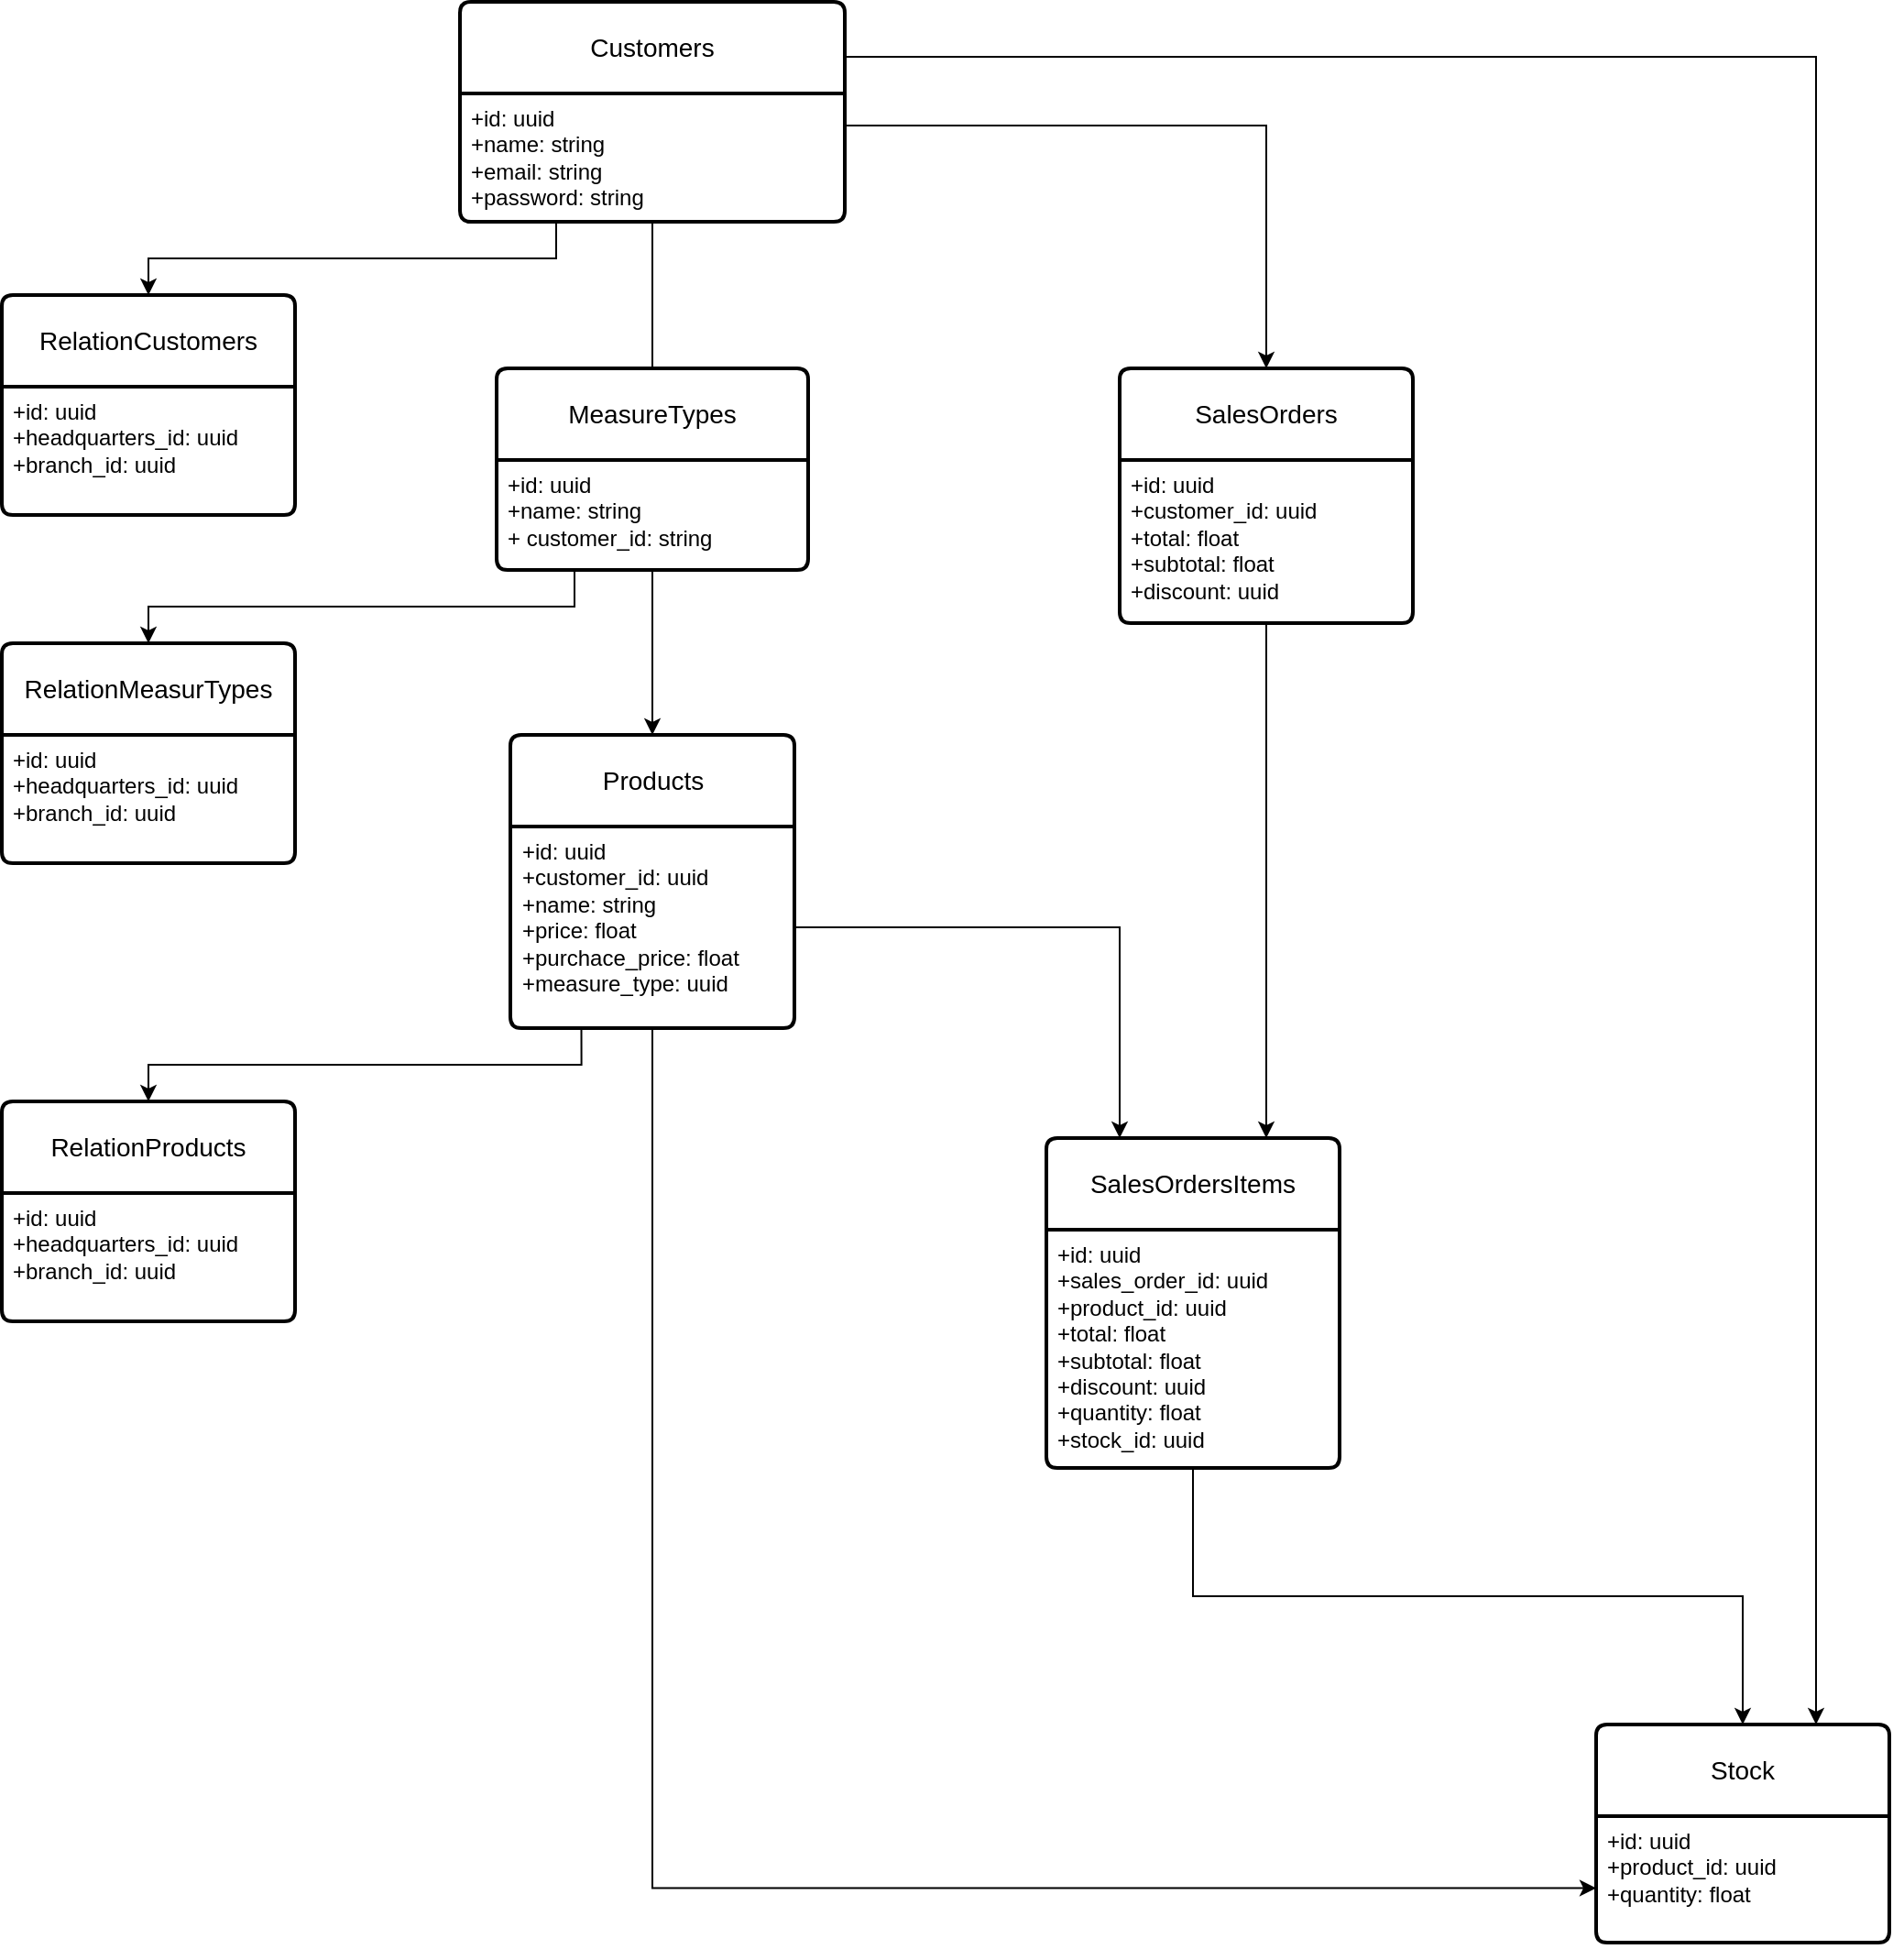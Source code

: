<mxfile version="21.0.6" type="github">
  <diagram name="Page-1" id="nxwIT-kHE_l-Tn-R5DCq">
    <mxGraphModel dx="4037" dy="2869" grid="1" gridSize="10" guides="1" tooltips="1" connect="1" arrows="1" fold="1" page="1" pageScale="1" pageWidth="850" pageHeight="1100" math="0" shadow="0">
      <root>
        <mxCell id="0" />
        <mxCell id="1" parent="0" />
        <mxCell id="o6lEr-tVOUgCdZaqPOdw-71" style="edgeStyle=orthogonalEdgeStyle;rounded=0;orthogonalLoop=1;jettySize=auto;html=1;exitX=1;exitY=0.25;exitDx=0;exitDy=0;entryX=0.75;entryY=0;entryDx=0;entryDy=0;" parent="1" source="o6lEr-tVOUgCdZaqPOdw-1" target="o6lEr-tVOUgCdZaqPOdw-50" edge="1">
          <mxGeometry relative="1" as="geometry" />
        </mxCell>
        <mxCell id="o6lEr-tVOUgCdZaqPOdw-1" value="Customers" style="swimlane;childLayout=stackLayout;horizontal=1;startSize=50;horizontalStack=0;rounded=1;fontSize=14;fontStyle=0;strokeWidth=2;resizeParent=0;resizeLast=1;shadow=0;dashed=0;align=center;arcSize=4;whiteSpace=wrap;html=1;" parent="1" vertex="1">
          <mxGeometry x="250" y="-270" width="210" height="120" as="geometry">
            <mxRectangle x="90" y="50" width="110" height="50" as="alternateBounds" />
          </mxGeometry>
        </mxCell>
        <mxCell id="o6lEr-tVOUgCdZaqPOdw-2" value="+id: uuid&lt;br&gt;+name: string&lt;br&gt;+email: string&lt;br&gt;+password: string" style="align=left;strokeColor=none;fillColor=none;spacingLeft=4;fontSize=12;verticalAlign=top;resizable=0;rotatable=0;part=1;html=1;" parent="o6lEr-tVOUgCdZaqPOdw-1" vertex="1">
          <mxGeometry y="50" width="210" height="70" as="geometry" />
        </mxCell>
        <mxCell id="o6lEr-tVOUgCdZaqPOdw-3" value="RelationCustomers" style="swimlane;childLayout=stackLayout;horizontal=1;startSize=50;horizontalStack=0;rounded=1;fontSize=14;fontStyle=0;strokeWidth=2;resizeParent=0;resizeLast=1;shadow=0;dashed=0;align=center;arcSize=4;whiteSpace=wrap;html=1;" parent="1" vertex="1">
          <mxGeometry y="-110" width="160" height="120" as="geometry">
            <mxRectangle x="90" y="50" width="110" height="50" as="alternateBounds" />
          </mxGeometry>
        </mxCell>
        <mxCell id="o6lEr-tVOUgCdZaqPOdw-4" value="+id: uuid&lt;br&gt;+headquarters_id: uuid&lt;br&gt;+branch_id: uuid" style="align=left;strokeColor=none;fillColor=none;spacingLeft=4;fontSize=12;verticalAlign=top;resizable=0;rotatable=0;part=1;html=1;" parent="o6lEr-tVOUgCdZaqPOdw-3" vertex="1">
          <mxGeometry y="50" width="160" height="70" as="geometry" />
        </mxCell>
        <mxCell id="o6lEr-tVOUgCdZaqPOdw-7" value="Products" style="swimlane;childLayout=stackLayout;horizontal=1;startSize=50;horizontalStack=0;rounded=1;fontSize=14;fontStyle=0;strokeWidth=2;resizeParent=0;resizeLast=1;shadow=0;dashed=0;align=center;arcSize=4;whiteSpace=wrap;html=1;" parent="1" vertex="1">
          <mxGeometry x="277.5" y="130" width="155" height="160" as="geometry">
            <mxRectangle x="90" y="50" width="110" height="50" as="alternateBounds" />
          </mxGeometry>
        </mxCell>
        <mxCell id="o6lEr-tVOUgCdZaqPOdw-8" value="+id: uuid&lt;br&gt;+customer_id: uuid&lt;br&gt;+name: string&lt;br&gt;+price: float&lt;br&gt;+purchace_price: float&lt;br&gt;+measure_type: uuid" style="align=left;strokeColor=none;fillColor=none;spacingLeft=4;fontSize=12;verticalAlign=top;resizable=0;rotatable=0;part=1;html=1;" parent="o6lEr-tVOUgCdZaqPOdw-7" vertex="1">
          <mxGeometry y="50" width="155" height="110" as="geometry" />
        </mxCell>
        <mxCell id="o6lEr-tVOUgCdZaqPOdw-17" style="edgeStyle=orthogonalEdgeStyle;rounded=0;orthogonalLoop=1;jettySize=auto;html=1;exitX=0.5;exitY=1;exitDx=0;exitDy=0;" parent="o6lEr-tVOUgCdZaqPOdw-7" source="o6lEr-tVOUgCdZaqPOdw-8" target="o6lEr-tVOUgCdZaqPOdw-8" edge="1">
          <mxGeometry relative="1" as="geometry" />
        </mxCell>
        <mxCell id="o6lEr-tVOUgCdZaqPOdw-9" style="edgeStyle=orthogonalEdgeStyle;rounded=0;orthogonalLoop=1;jettySize=auto;html=1;exitX=0.25;exitY=1;exitDx=0;exitDy=0;entryX=0.5;entryY=0;entryDx=0;entryDy=0;" parent="1" source="o6lEr-tVOUgCdZaqPOdw-2" target="o6lEr-tVOUgCdZaqPOdw-3" edge="1">
          <mxGeometry relative="1" as="geometry" />
        </mxCell>
        <mxCell id="o6lEr-tVOUgCdZaqPOdw-10" style="edgeStyle=orthogonalEdgeStyle;rounded=0;orthogonalLoop=1;jettySize=auto;html=1;entryX=0.5;entryY=0;entryDx=0;entryDy=0;startArrow=none;" parent="1" source="o6lEr-tVOUgCdZaqPOdw-13" target="o6lEr-tVOUgCdZaqPOdw-7" edge="1">
          <mxGeometry relative="1" as="geometry" />
        </mxCell>
        <mxCell id="o6lEr-tVOUgCdZaqPOdw-19" value="RelationProducts" style="swimlane;childLayout=stackLayout;horizontal=1;startSize=50;horizontalStack=0;rounded=1;fontSize=14;fontStyle=0;strokeWidth=2;resizeParent=0;resizeLast=1;shadow=0;dashed=0;align=center;arcSize=4;whiteSpace=wrap;html=1;" parent="1" vertex="1">
          <mxGeometry y="330" width="160" height="120" as="geometry">
            <mxRectangle x="90" y="50" width="110" height="50" as="alternateBounds" />
          </mxGeometry>
        </mxCell>
        <mxCell id="o6lEr-tVOUgCdZaqPOdw-20" value="+id: uuid&lt;br&gt;+headquarters_id: uuid&lt;br&gt;+branch_id: uuid" style="align=left;strokeColor=none;fillColor=none;spacingLeft=4;fontSize=12;verticalAlign=top;resizable=0;rotatable=0;part=1;html=1;" parent="o6lEr-tVOUgCdZaqPOdw-19" vertex="1">
          <mxGeometry y="50" width="160" height="70" as="geometry" />
        </mxCell>
        <mxCell id="o6lEr-tVOUgCdZaqPOdw-22" value="" style="edgeStyle=orthogonalEdgeStyle;rounded=0;orthogonalLoop=1;jettySize=auto;html=1;entryX=0.5;entryY=0;entryDx=0;entryDy=0;endArrow=none;" parent="1" source="o6lEr-tVOUgCdZaqPOdw-2" target="o6lEr-tVOUgCdZaqPOdw-13" edge="1">
          <mxGeometry relative="1" as="geometry">
            <mxPoint x="355" y="-50" as="sourcePoint" />
            <mxPoint x="355" y="111" as="targetPoint" />
          </mxGeometry>
        </mxCell>
        <mxCell id="o6lEr-tVOUgCdZaqPOdw-13" value="MeasureTypes" style="swimlane;childLayout=stackLayout;horizontal=1;startSize=50;horizontalStack=0;rounded=1;fontSize=14;fontStyle=0;strokeWidth=2;resizeParent=0;resizeLast=1;shadow=0;dashed=0;align=center;arcSize=4;whiteSpace=wrap;html=1;" parent="1" vertex="1">
          <mxGeometry x="270" y="-70" width="170" height="110" as="geometry">
            <mxRectangle x="90" y="50" width="110" height="50" as="alternateBounds" />
          </mxGeometry>
        </mxCell>
        <mxCell id="o6lEr-tVOUgCdZaqPOdw-14" value="+id: uuid&lt;br&gt;+name: string&lt;br&gt;+ customer_id: string" style="align=left;strokeColor=none;fillColor=none;spacingLeft=4;fontSize=12;verticalAlign=top;resizable=0;rotatable=0;part=1;html=1;" parent="o6lEr-tVOUgCdZaqPOdw-13" vertex="1">
          <mxGeometry y="50" width="170" height="60" as="geometry" />
        </mxCell>
        <mxCell id="o6lEr-tVOUgCdZaqPOdw-23" value="RelationMeasurTypes" style="swimlane;childLayout=stackLayout;horizontal=1;startSize=50;horizontalStack=0;rounded=1;fontSize=14;fontStyle=0;strokeWidth=2;resizeParent=0;resizeLast=1;shadow=0;dashed=0;align=center;arcSize=4;whiteSpace=wrap;html=1;" parent="1" vertex="1">
          <mxGeometry y="80" width="160" height="120" as="geometry">
            <mxRectangle x="90" y="50" width="110" height="50" as="alternateBounds" />
          </mxGeometry>
        </mxCell>
        <mxCell id="o6lEr-tVOUgCdZaqPOdw-24" value="+id: uuid&lt;br&gt;+headquarters_id: uuid&lt;br&gt;+branch_id: uuid" style="align=left;strokeColor=none;fillColor=none;spacingLeft=4;fontSize=12;verticalAlign=top;resizable=0;rotatable=0;part=1;html=1;" parent="o6lEr-tVOUgCdZaqPOdw-23" vertex="1">
          <mxGeometry y="50" width="160" height="70" as="geometry" />
        </mxCell>
        <mxCell id="o6lEr-tVOUgCdZaqPOdw-25" style="edgeStyle=orthogonalEdgeStyle;rounded=0;orthogonalLoop=1;jettySize=auto;html=1;exitX=0.25;exitY=1;exitDx=0;exitDy=0;entryX=0.5;entryY=0;entryDx=0;entryDy=0;" parent="1" source="o6lEr-tVOUgCdZaqPOdw-14" target="o6lEr-tVOUgCdZaqPOdw-23" edge="1">
          <mxGeometry relative="1" as="geometry" />
        </mxCell>
        <mxCell id="o6lEr-tVOUgCdZaqPOdw-27" style="edgeStyle=orthogonalEdgeStyle;rounded=0;orthogonalLoop=1;jettySize=auto;html=1;exitX=0.25;exitY=1;exitDx=0;exitDy=0;" parent="1" source="o6lEr-tVOUgCdZaqPOdw-8" target="o6lEr-tVOUgCdZaqPOdw-19" edge="1">
          <mxGeometry relative="1" as="geometry" />
        </mxCell>
        <mxCell id="o6lEr-tVOUgCdZaqPOdw-36" value="SalesOrders" style="swimlane;childLayout=stackLayout;horizontal=1;startSize=50;horizontalStack=0;rounded=1;fontSize=14;fontStyle=0;strokeWidth=2;resizeParent=0;resizeLast=1;shadow=0;dashed=0;align=center;arcSize=4;whiteSpace=wrap;html=1;" parent="1" vertex="1">
          <mxGeometry x="610" y="-70" width="160" height="139" as="geometry">
            <mxRectangle x="90" y="50" width="110" height="50" as="alternateBounds" />
          </mxGeometry>
        </mxCell>
        <mxCell id="o6lEr-tVOUgCdZaqPOdw-37" value="+id: uuid&lt;br&gt;+customer_id: uuid&lt;br&gt;+total: float&lt;br&gt;+subtotal: float&lt;br&gt;+discount: uuid&lt;br&gt;" style="align=left;strokeColor=none;fillColor=none;spacingLeft=4;fontSize=12;verticalAlign=top;resizable=0;rotatable=0;part=1;html=1;" parent="o6lEr-tVOUgCdZaqPOdw-36" vertex="1">
          <mxGeometry y="50" width="160" height="89" as="geometry" />
        </mxCell>
        <mxCell id="o6lEr-tVOUgCdZaqPOdw-38" style="edgeStyle=orthogonalEdgeStyle;rounded=0;orthogonalLoop=1;jettySize=auto;html=1;exitX=0.5;exitY=1;exitDx=0;exitDy=0;" parent="o6lEr-tVOUgCdZaqPOdw-36" source="o6lEr-tVOUgCdZaqPOdw-37" target="o6lEr-tVOUgCdZaqPOdw-37" edge="1">
          <mxGeometry relative="1" as="geometry" />
        </mxCell>
        <mxCell id="o6lEr-tVOUgCdZaqPOdw-41" value="SalesOrdersItems" style="swimlane;childLayout=stackLayout;horizontal=1;startSize=50;horizontalStack=0;rounded=1;fontSize=14;fontStyle=0;strokeWidth=2;resizeParent=0;resizeLast=1;shadow=0;dashed=0;align=center;arcSize=4;whiteSpace=wrap;html=1;" parent="1" vertex="1">
          <mxGeometry x="570" y="350" width="160" height="180" as="geometry">
            <mxRectangle x="570" y="350" width="110" height="50" as="alternateBounds" />
          </mxGeometry>
        </mxCell>
        <mxCell id="o6lEr-tVOUgCdZaqPOdw-42" value="+id: uuid&lt;br&gt;+sales_order_id: uuid&lt;br&gt;+product_id: uuid&lt;br&gt;+total: float&lt;br&gt;+subtotal: float&lt;br&gt;+discount: uuid&lt;br&gt;+quantity: float&lt;br&gt;+stock_id: uuid" style="align=left;strokeColor=none;fillColor=none;spacingLeft=4;fontSize=12;verticalAlign=top;resizable=0;rotatable=0;part=1;html=1;" parent="o6lEr-tVOUgCdZaqPOdw-41" vertex="1">
          <mxGeometry y="50" width="160" height="130" as="geometry" />
        </mxCell>
        <mxCell id="o6lEr-tVOUgCdZaqPOdw-43" style="edgeStyle=orthogonalEdgeStyle;rounded=0;orthogonalLoop=1;jettySize=auto;html=1;exitX=0.5;exitY=1;exitDx=0;exitDy=0;" parent="o6lEr-tVOUgCdZaqPOdw-41" source="o6lEr-tVOUgCdZaqPOdw-42" target="o6lEr-tVOUgCdZaqPOdw-42" edge="1">
          <mxGeometry relative="1" as="geometry" />
        </mxCell>
        <mxCell id="o6lEr-tVOUgCdZaqPOdw-49" style="edgeStyle=orthogonalEdgeStyle;rounded=0;orthogonalLoop=1;jettySize=auto;html=1;exitX=1;exitY=0.25;exitDx=0;exitDy=0;entryX=0.5;entryY=0;entryDx=0;entryDy=0;" parent="1" source="o6lEr-tVOUgCdZaqPOdw-2" target="o6lEr-tVOUgCdZaqPOdw-36" edge="1">
          <mxGeometry relative="1" as="geometry" />
        </mxCell>
        <mxCell id="o6lEr-tVOUgCdZaqPOdw-50" value="Stock" style="swimlane;childLayout=stackLayout;horizontal=1;startSize=50;horizontalStack=0;rounded=1;fontSize=14;fontStyle=0;strokeWidth=2;resizeParent=0;resizeLast=1;shadow=0;dashed=0;align=center;arcSize=4;whiteSpace=wrap;html=1;" parent="1" vertex="1">
          <mxGeometry x="870" y="670" width="160" height="119" as="geometry">
            <mxRectangle x="870" y="670" width="110" height="50" as="alternateBounds" />
          </mxGeometry>
        </mxCell>
        <mxCell id="o6lEr-tVOUgCdZaqPOdw-51" value="+id: uuid&lt;br&gt;+product_id: uuid&lt;br&gt;+quantity: float&lt;br&gt;" style="align=left;strokeColor=none;fillColor=none;spacingLeft=4;fontSize=12;verticalAlign=top;resizable=0;rotatable=0;part=1;html=1;" parent="o6lEr-tVOUgCdZaqPOdw-50" vertex="1">
          <mxGeometry y="50" width="160" height="69" as="geometry" />
        </mxCell>
        <mxCell id="o6lEr-tVOUgCdZaqPOdw-52" style="edgeStyle=orthogonalEdgeStyle;rounded=0;orthogonalLoop=1;jettySize=auto;html=1;exitX=0.5;exitY=1;exitDx=0;exitDy=0;" parent="o6lEr-tVOUgCdZaqPOdw-50" source="o6lEr-tVOUgCdZaqPOdw-51" target="o6lEr-tVOUgCdZaqPOdw-51" edge="1">
          <mxGeometry relative="1" as="geometry" />
        </mxCell>
        <mxCell id="o6lEr-tVOUgCdZaqPOdw-60" style="edgeStyle=orthogonalEdgeStyle;rounded=0;orthogonalLoop=1;jettySize=auto;html=1;exitX=1;exitY=0.5;exitDx=0;exitDy=0;entryX=0.25;entryY=0;entryDx=0;entryDy=0;" parent="1" source="o6lEr-tVOUgCdZaqPOdw-8" target="o6lEr-tVOUgCdZaqPOdw-41" edge="1">
          <mxGeometry relative="1" as="geometry" />
        </mxCell>
        <mxCell id="o6lEr-tVOUgCdZaqPOdw-65" style="edgeStyle=orthogonalEdgeStyle;rounded=0;orthogonalLoop=1;jettySize=auto;html=1;exitX=0.5;exitY=1;exitDx=0;exitDy=0;entryX=0;entryY=0.75;entryDx=0;entryDy=0;" parent="1" source="o6lEr-tVOUgCdZaqPOdw-8" target="o6lEr-tVOUgCdZaqPOdw-50" edge="1">
          <mxGeometry relative="1" as="geometry" />
        </mxCell>
        <mxCell id="o6lEr-tVOUgCdZaqPOdw-66" style="edgeStyle=orthogonalEdgeStyle;rounded=0;orthogonalLoop=1;jettySize=auto;html=1;exitX=0.5;exitY=1;exitDx=0;exitDy=0;entryX=0.5;entryY=0;entryDx=0;entryDy=0;" parent="1" source="o6lEr-tVOUgCdZaqPOdw-42" target="o6lEr-tVOUgCdZaqPOdw-50" edge="1">
          <mxGeometry relative="1" as="geometry" />
        </mxCell>
        <mxCell id="o6lEr-tVOUgCdZaqPOdw-67" style="edgeStyle=orthogonalEdgeStyle;rounded=0;orthogonalLoop=1;jettySize=auto;html=1;exitX=0.5;exitY=1;exitDx=0;exitDy=0;entryX=0.75;entryY=0;entryDx=0;entryDy=0;" parent="1" source="o6lEr-tVOUgCdZaqPOdw-37" target="o6lEr-tVOUgCdZaqPOdw-41" edge="1">
          <mxGeometry relative="1" as="geometry" />
        </mxCell>
      </root>
    </mxGraphModel>
  </diagram>
</mxfile>
